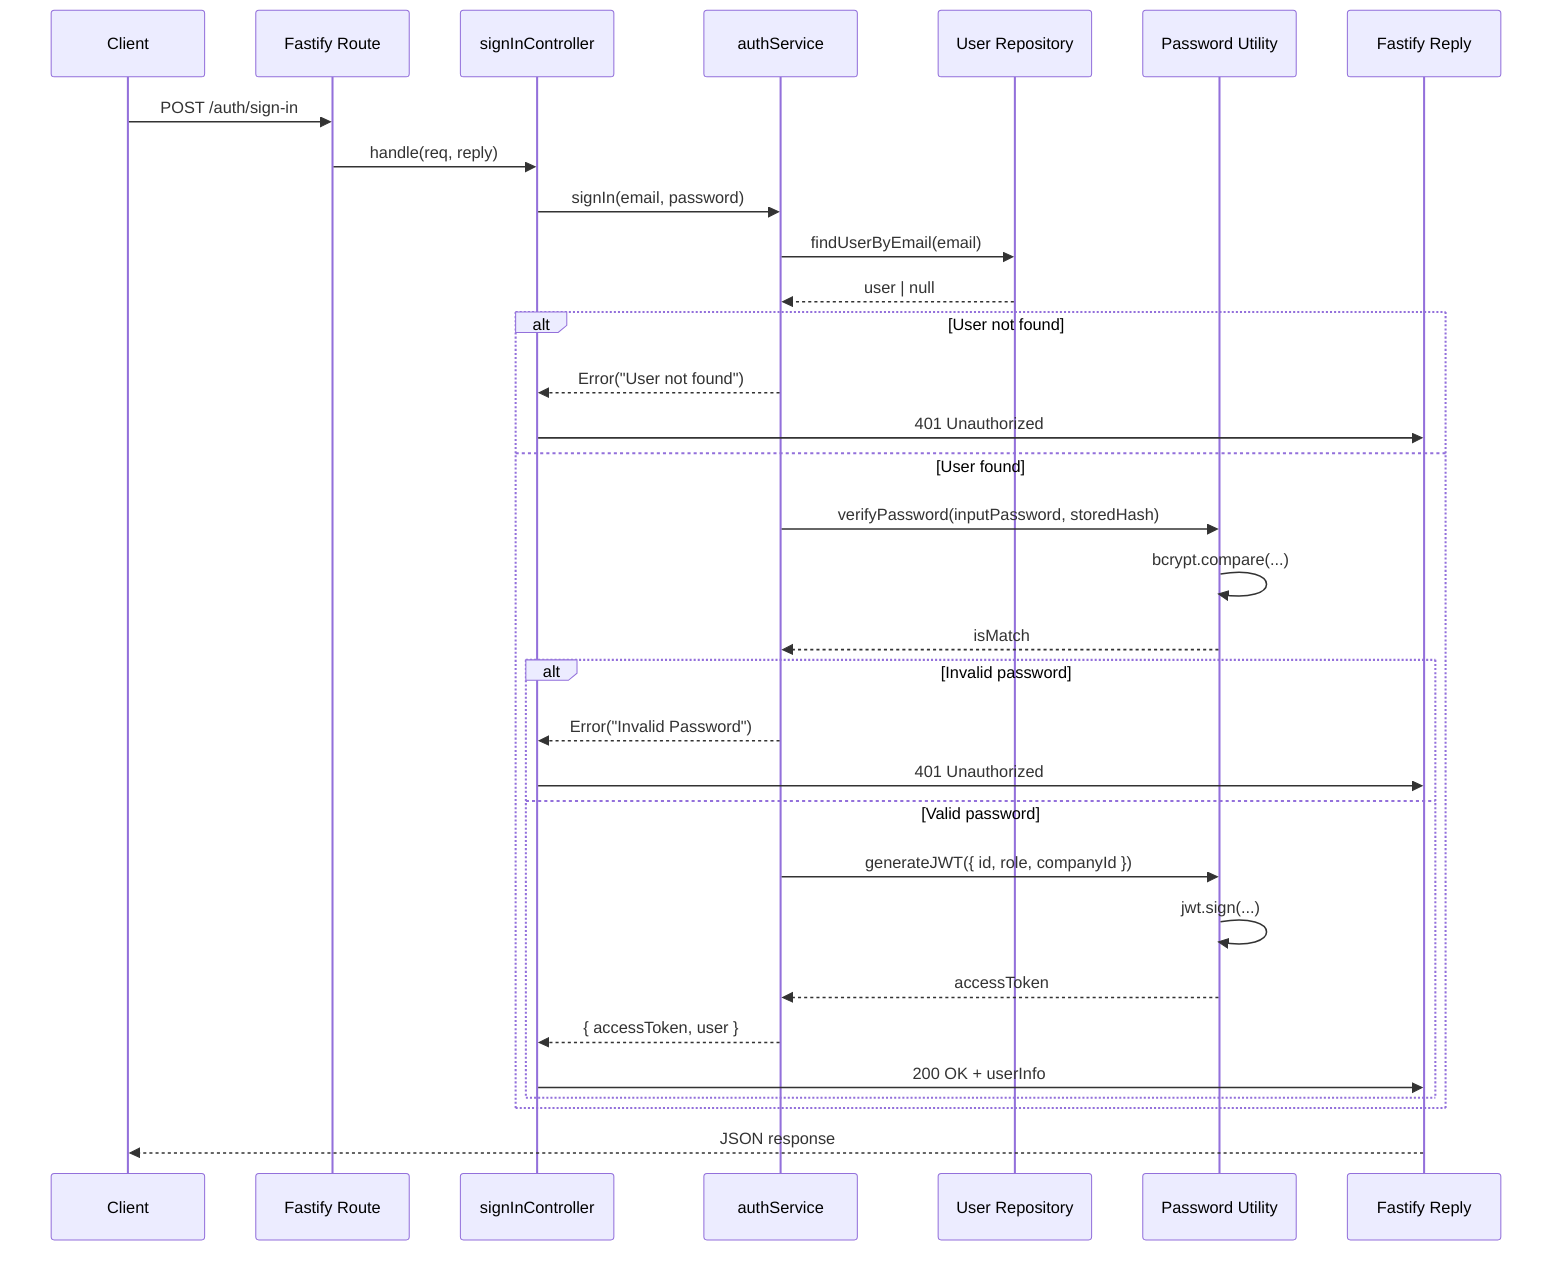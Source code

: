 sequenceDiagram
    participant Client
    participant FastifyRoute as Fastify Route
    participant Controller as signInController
    participant Service as authService
    participant UserRepo as User Repository
    participant PasswordUtil as Password Utility
    participant Reply as Fastify Reply

    Client->>FastifyRoute: POST /auth/sign-in
    FastifyRoute->>Controller: handle(req, reply)
    Controller->>Service: signIn(email, password)

    Service->>UserRepo: findUserByEmail(email)
    UserRepo-->>Service: user | null

    alt User not found
        Service-->>Controller: Error("User not found")
        Controller->>Reply: 401 Unauthorized
    else User found
        Service->>PasswordUtil: verifyPassword(inputPassword, storedHash)
        PasswordUtil->>PasswordUtil: bcrypt.compare(...)
        PasswordUtil-->>Service: isMatch

        alt Invalid password
            Service-->>Controller: Error("Invalid Password")
            Controller->>Reply: 401 Unauthorized
        else Valid password
            Service->>PasswordUtil: generateJWT({ id, role, companyId })
            PasswordUtil->>PasswordUtil: jwt.sign(...)
            PasswordUtil-->>Service: accessToken

            Service-->>Controller: { accessToken, user }
            Controller->>Reply: 200 OK + userInfo
        end
    end

    Reply-->>Client: JSON response